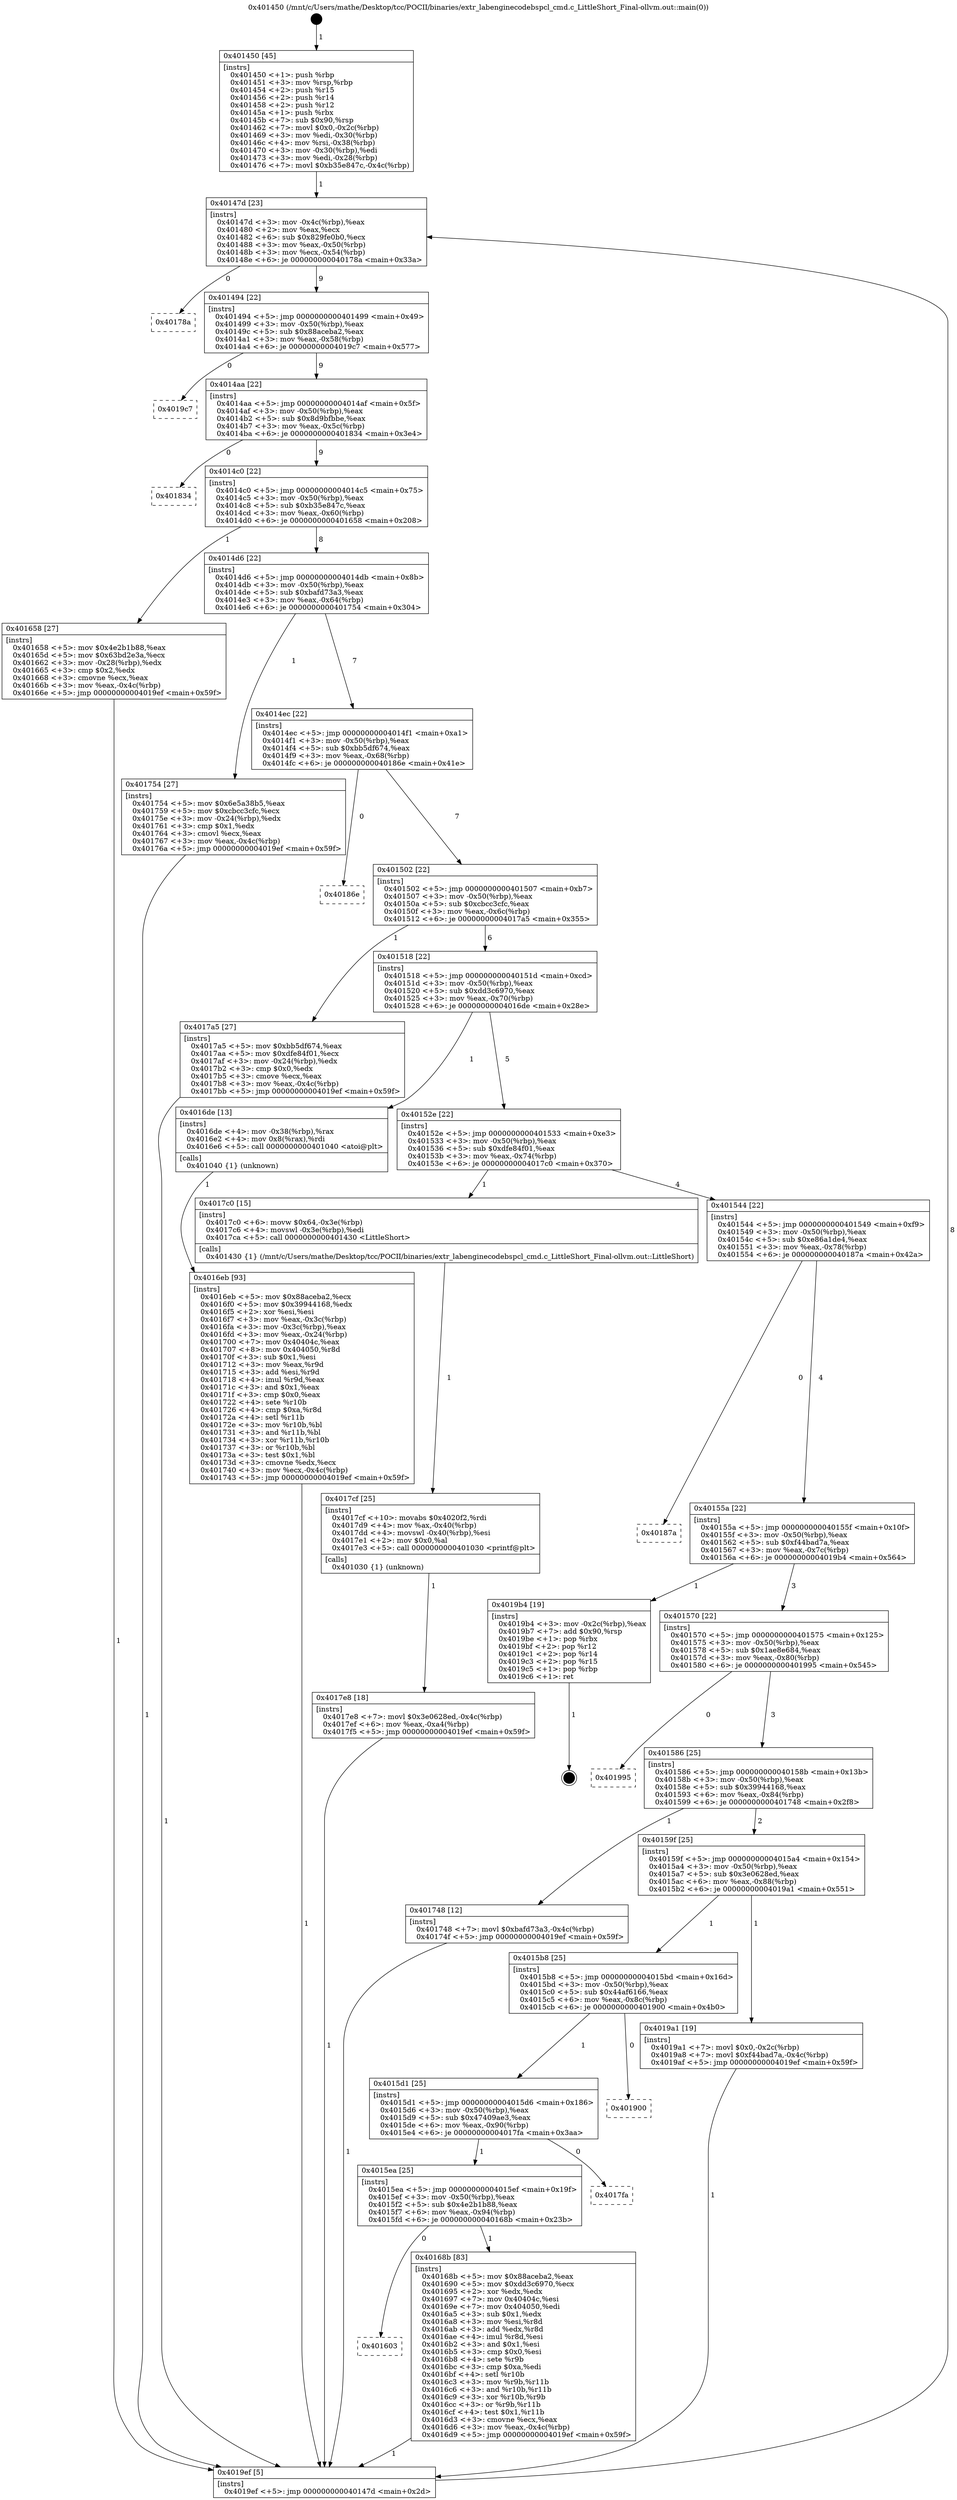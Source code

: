 digraph "0x401450" {
  label = "0x401450 (/mnt/c/Users/mathe/Desktop/tcc/POCII/binaries/extr_labenginecodebspcl_cmd.c_LittleShort_Final-ollvm.out::main(0))"
  labelloc = "t"
  node[shape=record]

  Entry [label="",width=0.3,height=0.3,shape=circle,fillcolor=black,style=filled]
  "0x40147d" [label="{
     0x40147d [23]\l
     | [instrs]\l
     &nbsp;&nbsp;0x40147d \<+3\>: mov -0x4c(%rbp),%eax\l
     &nbsp;&nbsp;0x401480 \<+2\>: mov %eax,%ecx\l
     &nbsp;&nbsp;0x401482 \<+6\>: sub $0x829fe0b0,%ecx\l
     &nbsp;&nbsp;0x401488 \<+3\>: mov %eax,-0x50(%rbp)\l
     &nbsp;&nbsp;0x40148b \<+3\>: mov %ecx,-0x54(%rbp)\l
     &nbsp;&nbsp;0x40148e \<+6\>: je 000000000040178a \<main+0x33a\>\l
  }"]
  "0x40178a" [label="{
     0x40178a\l
  }", style=dashed]
  "0x401494" [label="{
     0x401494 [22]\l
     | [instrs]\l
     &nbsp;&nbsp;0x401494 \<+5\>: jmp 0000000000401499 \<main+0x49\>\l
     &nbsp;&nbsp;0x401499 \<+3\>: mov -0x50(%rbp),%eax\l
     &nbsp;&nbsp;0x40149c \<+5\>: sub $0x88aceba2,%eax\l
     &nbsp;&nbsp;0x4014a1 \<+3\>: mov %eax,-0x58(%rbp)\l
     &nbsp;&nbsp;0x4014a4 \<+6\>: je 00000000004019c7 \<main+0x577\>\l
  }"]
  Exit [label="",width=0.3,height=0.3,shape=circle,fillcolor=black,style=filled,peripheries=2]
  "0x4019c7" [label="{
     0x4019c7\l
  }", style=dashed]
  "0x4014aa" [label="{
     0x4014aa [22]\l
     | [instrs]\l
     &nbsp;&nbsp;0x4014aa \<+5\>: jmp 00000000004014af \<main+0x5f\>\l
     &nbsp;&nbsp;0x4014af \<+3\>: mov -0x50(%rbp),%eax\l
     &nbsp;&nbsp;0x4014b2 \<+5\>: sub $0x8d9bfbbe,%eax\l
     &nbsp;&nbsp;0x4014b7 \<+3\>: mov %eax,-0x5c(%rbp)\l
     &nbsp;&nbsp;0x4014ba \<+6\>: je 0000000000401834 \<main+0x3e4\>\l
  }"]
  "0x4017e8" [label="{
     0x4017e8 [18]\l
     | [instrs]\l
     &nbsp;&nbsp;0x4017e8 \<+7\>: movl $0x3e0628ed,-0x4c(%rbp)\l
     &nbsp;&nbsp;0x4017ef \<+6\>: mov %eax,-0xa4(%rbp)\l
     &nbsp;&nbsp;0x4017f5 \<+5\>: jmp 00000000004019ef \<main+0x59f\>\l
  }"]
  "0x401834" [label="{
     0x401834\l
  }", style=dashed]
  "0x4014c0" [label="{
     0x4014c0 [22]\l
     | [instrs]\l
     &nbsp;&nbsp;0x4014c0 \<+5\>: jmp 00000000004014c5 \<main+0x75\>\l
     &nbsp;&nbsp;0x4014c5 \<+3\>: mov -0x50(%rbp),%eax\l
     &nbsp;&nbsp;0x4014c8 \<+5\>: sub $0xb35e847c,%eax\l
     &nbsp;&nbsp;0x4014cd \<+3\>: mov %eax,-0x60(%rbp)\l
     &nbsp;&nbsp;0x4014d0 \<+6\>: je 0000000000401658 \<main+0x208\>\l
  }"]
  "0x4017cf" [label="{
     0x4017cf [25]\l
     | [instrs]\l
     &nbsp;&nbsp;0x4017cf \<+10\>: movabs $0x4020f2,%rdi\l
     &nbsp;&nbsp;0x4017d9 \<+4\>: mov %ax,-0x40(%rbp)\l
     &nbsp;&nbsp;0x4017dd \<+4\>: movswl -0x40(%rbp),%esi\l
     &nbsp;&nbsp;0x4017e1 \<+2\>: mov $0x0,%al\l
     &nbsp;&nbsp;0x4017e3 \<+5\>: call 0000000000401030 \<printf@plt\>\l
     | [calls]\l
     &nbsp;&nbsp;0x401030 \{1\} (unknown)\l
  }"]
  "0x401658" [label="{
     0x401658 [27]\l
     | [instrs]\l
     &nbsp;&nbsp;0x401658 \<+5\>: mov $0x4e2b1b88,%eax\l
     &nbsp;&nbsp;0x40165d \<+5\>: mov $0x63bd2e3a,%ecx\l
     &nbsp;&nbsp;0x401662 \<+3\>: mov -0x28(%rbp),%edx\l
     &nbsp;&nbsp;0x401665 \<+3\>: cmp $0x2,%edx\l
     &nbsp;&nbsp;0x401668 \<+3\>: cmovne %ecx,%eax\l
     &nbsp;&nbsp;0x40166b \<+3\>: mov %eax,-0x4c(%rbp)\l
     &nbsp;&nbsp;0x40166e \<+5\>: jmp 00000000004019ef \<main+0x59f\>\l
  }"]
  "0x4014d6" [label="{
     0x4014d6 [22]\l
     | [instrs]\l
     &nbsp;&nbsp;0x4014d6 \<+5\>: jmp 00000000004014db \<main+0x8b\>\l
     &nbsp;&nbsp;0x4014db \<+3\>: mov -0x50(%rbp),%eax\l
     &nbsp;&nbsp;0x4014de \<+5\>: sub $0xbafd73a3,%eax\l
     &nbsp;&nbsp;0x4014e3 \<+3\>: mov %eax,-0x64(%rbp)\l
     &nbsp;&nbsp;0x4014e6 \<+6\>: je 0000000000401754 \<main+0x304\>\l
  }"]
  "0x4019ef" [label="{
     0x4019ef [5]\l
     | [instrs]\l
     &nbsp;&nbsp;0x4019ef \<+5\>: jmp 000000000040147d \<main+0x2d\>\l
  }"]
  "0x401450" [label="{
     0x401450 [45]\l
     | [instrs]\l
     &nbsp;&nbsp;0x401450 \<+1\>: push %rbp\l
     &nbsp;&nbsp;0x401451 \<+3\>: mov %rsp,%rbp\l
     &nbsp;&nbsp;0x401454 \<+2\>: push %r15\l
     &nbsp;&nbsp;0x401456 \<+2\>: push %r14\l
     &nbsp;&nbsp;0x401458 \<+2\>: push %r12\l
     &nbsp;&nbsp;0x40145a \<+1\>: push %rbx\l
     &nbsp;&nbsp;0x40145b \<+7\>: sub $0x90,%rsp\l
     &nbsp;&nbsp;0x401462 \<+7\>: movl $0x0,-0x2c(%rbp)\l
     &nbsp;&nbsp;0x401469 \<+3\>: mov %edi,-0x30(%rbp)\l
     &nbsp;&nbsp;0x40146c \<+4\>: mov %rsi,-0x38(%rbp)\l
     &nbsp;&nbsp;0x401470 \<+3\>: mov -0x30(%rbp),%edi\l
     &nbsp;&nbsp;0x401473 \<+3\>: mov %edi,-0x28(%rbp)\l
     &nbsp;&nbsp;0x401476 \<+7\>: movl $0xb35e847c,-0x4c(%rbp)\l
  }"]
  "0x4016eb" [label="{
     0x4016eb [93]\l
     | [instrs]\l
     &nbsp;&nbsp;0x4016eb \<+5\>: mov $0x88aceba2,%ecx\l
     &nbsp;&nbsp;0x4016f0 \<+5\>: mov $0x39944168,%edx\l
     &nbsp;&nbsp;0x4016f5 \<+2\>: xor %esi,%esi\l
     &nbsp;&nbsp;0x4016f7 \<+3\>: mov %eax,-0x3c(%rbp)\l
     &nbsp;&nbsp;0x4016fa \<+3\>: mov -0x3c(%rbp),%eax\l
     &nbsp;&nbsp;0x4016fd \<+3\>: mov %eax,-0x24(%rbp)\l
     &nbsp;&nbsp;0x401700 \<+7\>: mov 0x40404c,%eax\l
     &nbsp;&nbsp;0x401707 \<+8\>: mov 0x404050,%r8d\l
     &nbsp;&nbsp;0x40170f \<+3\>: sub $0x1,%esi\l
     &nbsp;&nbsp;0x401712 \<+3\>: mov %eax,%r9d\l
     &nbsp;&nbsp;0x401715 \<+3\>: add %esi,%r9d\l
     &nbsp;&nbsp;0x401718 \<+4\>: imul %r9d,%eax\l
     &nbsp;&nbsp;0x40171c \<+3\>: and $0x1,%eax\l
     &nbsp;&nbsp;0x40171f \<+3\>: cmp $0x0,%eax\l
     &nbsp;&nbsp;0x401722 \<+4\>: sete %r10b\l
     &nbsp;&nbsp;0x401726 \<+4\>: cmp $0xa,%r8d\l
     &nbsp;&nbsp;0x40172a \<+4\>: setl %r11b\l
     &nbsp;&nbsp;0x40172e \<+3\>: mov %r10b,%bl\l
     &nbsp;&nbsp;0x401731 \<+3\>: and %r11b,%bl\l
     &nbsp;&nbsp;0x401734 \<+3\>: xor %r11b,%r10b\l
     &nbsp;&nbsp;0x401737 \<+3\>: or %r10b,%bl\l
     &nbsp;&nbsp;0x40173a \<+3\>: test $0x1,%bl\l
     &nbsp;&nbsp;0x40173d \<+3\>: cmovne %edx,%ecx\l
     &nbsp;&nbsp;0x401740 \<+3\>: mov %ecx,-0x4c(%rbp)\l
     &nbsp;&nbsp;0x401743 \<+5\>: jmp 00000000004019ef \<main+0x59f\>\l
  }"]
  "0x401754" [label="{
     0x401754 [27]\l
     | [instrs]\l
     &nbsp;&nbsp;0x401754 \<+5\>: mov $0x6e5a38b5,%eax\l
     &nbsp;&nbsp;0x401759 \<+5\>: mov $0xcbcc3cfc,%ecx\l
     &nbsp;&nbsp;0x40175e \<+3\>: mov -0x24(%rbp),%edx\l
     &nbsp;&nbsp;0x401761 \<+3\>: cmp $0x1,%edx\l
     &nbsp;&nbsp;0x401764 \<+3\>: cmovl %ecx,%eax\l
     &nbsp;&nbsp;0x401767 \<+3\>: mov %eax,-0x4c(%rbp)\l
     &nbsp;&nbsp;0x40176a \<+5\>: jmp 00000000004019ef \<main+0x59f\>\l
  }"]
  "0x4014ec" [label="{
     0x4014ec [22]\l
     | [instrs]\l
     &nbsp;&nbsp;0x4014ec \<+5\>: jmp 00000000004014f1 \<main+0xa1\>\l
     &nbsp;&nbsp;0x4014f1 \<+3\>: mov -0x50(%rbp),%eax\l
     &nbsp;&nbsp;0x4014f4 \<+5\>: sub $0xbb5df674,%eax\l
     &nbsp;&nbsp;0x4014f9 \<+3\>: mov %eax,-0x68(%rbp)\l
     &nbsp;&nbsp;0x4014fc \<+6\>: je 000000000040186e \<main+0x41e\>\l
  }"]
  "0x401603" [label="{
     0x401603\l
  }", style=dashed]
  "0x40186e" [label="{
     0x40186e\l
  }", style=dashed]
  "0x401502" [label="{
     0x401502 [22]\l
     | [instrs]\l
     &nbsp;&nbsp;0x401502 \<+5\>: jmp 0000000000401507 \<main+0xb7\>\l
     &nbsp;&nbsp;0x401507 \<+3\>: mov -0x50(%rbp),%eax\l
     &nbsp;&nbsp;0x40150a \<+5\>: sub $0xcbcc3cfc,%eax\l
     &nbsp;&nbsp;0x40150f \<+3\>: mov %eax,-0x6c(%rbp)\l
     &nbsp;&nbsp;0x401512 \<+6\>: je 00000000004017a5 \<main+0x355\>\l
  }"]
  "0x40168b" [label="{
     0x40168b [83]\l
     | [instrs]\l
     &nbsp;&nbsp;0x40168b \<+5\>: mov $0x88aceba2,%eax\l
     &nbsp;&nbsp;0x401690 \<+5\>: mov $0xdd3c6970,%ecx\l
     &nbsp;&nbsp;0x401695 \<+2\>: xor %edx,%edx\l
     &nbsp;&nbsp;0x401697 \<+7\>: mov 0x40404c,%esi\l
     &nbsp;&nbsp;0x40169e \<+7\>: mov 0x404050,%edi\l
     &nbsp;&nbsp;0x4016a5 \<+3\>: sub $0x1,%edx\l
     &nbsp;&nbsp;0x4016a8 \<+3\>: mov %esi,%r8d\l
     &nbsp;&nbsp;0x4016ab \<+3\>: add %edx,%r8d\l
     &nbsp;&nbsp;0x4016ae \<+4\>: imul %r8d,%esi\l
     &nbsp;&nbsp;0x4016b2 \<+3\>: and $0x1,%esi\l
     &nbsp;&nbsp;0x4016b5 \<+3\>: cmp $0x0,%esi\l
     &nbsp;&nbsp;0x4016b8 \<+4\>: sete %r9b\l
     &nbsp;&nbsp;0x4016bc \<+3\>: cmp $0xa,%edi\l
     &nbsp;&nbsp;0x4016bf \<+4\>: setl %r10b\l
     &nbsp;&nbsp;0x4016c3 \<+3\>: mov %r9b,%r11b\l
     &nbsp;&nbsp;0x4016c6 \<+3\>: and %r10b,%r11b\l
     &nbsp;&nbsp;0x4016c9 \<+3\>: xor %r10b,%r9b\l
     &nbsp;&nbsp;0x4016cc \<+3\>: or %r9b,%r11b\l
     &nbsp;&nbsp;0x4016cf \<+4\>: test $0x1,%r11b\l
     &nbsp;&nbsp;0x4016d3 \<+3\>: cmovne %ecx,%eax\l
     &nbsp;&nbsp;0x4016d6 \<+3\>: mov %eax,-0x4c(%rbp)\l
     &nbsp;&nbsp;0x4016d9 \<+5\>: jmp 00000000004019ef \<main+0x59f\>\l
  }"]
  "0x4017a5" [label="{
     0x4017a5 [27]\l
     | [instrs]\l
     &nbsp;&nbsp;0x4017a5 \<+5\>: mov $0xbb5df674,%eax\l
     &nbsp;&nbsp;0x4017aa \<+5\>: mov $0xdfe84f01,%ecx\l
     &nbsp;&nbsp;0x4017af \<+3\>: mov -0x24(%rbp),%edx\l
     &nbsp;&nbsp;0x4017b2 \<+3\>: cmp $0x0,%edx\l
     &nbsp;&nbsp;0x4017b5 \<+3\>: cmove %ecx,%eax\l
     &nbsp;&nbsp;0x4017b8 \<+3\>: mov %eax,-0x4c(%rbp)\l
     &nbsp;&nbsp;0x4017bb \<+5\>: jmp 00000000004019ef \<main+0x59f\>\l
  }"]
  "0x401518" [label="{
     0x401518 [22]\l
     | [instrs]\l
     &nbsp;&nbsp;0x401518 \<+5\>: jmp 000000000040151d \<main+0xcd\>\l
     &nbsp;&nbsp;0x40151d \<+3\>: mov -0x50(%rbp),%eax\l
     &nbsp;&nbsp;0x401520 \<+5\>: sub $0xdd3c6970,%eax\l
     &nbsp;&nbsp;0x401525 \<+3\>: mov %eax,-0x70(%rbp)\l
     &nbsp;&nbsp;0x401528 \<+6\>: je 00000000004016de \<main+0x28e\>\l
  }"]
  "0x4015ea" [label="{
     0x4015ea [25]\l
     | [instrs]\l
     &nbsp;&nbsp;0x4015ea \<+5\>: jmp 00000000004015ef \<main+0x19f\>\l
     &nbsp;&nbsp;0x4015ef \<+3\>: mov -0x50(%rbp),%eax\l
     &nbsp;&nbsp;0x4015f2 \<+5\>: sub $0x4e2b1b88,%eax\l
     &nbsp;&nbsp;0x4015f7 \<+6\>: mov %eax,-0x94(%rbp)\l
     &nbsp;&nbsp;0x4015fd \<+6\>: je 000000000040168b \<main+0x23b\>\l
  }"]
  "0x4016de" [label="{
     0x4016de [13]\l
     | [instrs]\l
     &nbsp;&nbsp;0x4016de \<+4\>: mov -0x38(%rbp),%rax\l
     &nbsp;&nbsp;0x4016e2 \<+4\>: mov 0x8(%rax),%rdi\l
     &nbsp;&nbsp;0x4016e6 \<+5\>: call 0000000000401040 \<atoi@plt\>\l
     | [calls]\l
     &nbsp;&nbsp;0x401040 \{1\} (unknown)\l
  }"]
  "0x40152e" [label="{
     0x40152e [22]\l
     | [instrs]\l
     &nbsp;&nbsp;0x40152e \<+5\>: jmp 0000000000401533 \<main+0xe3\>\l
     &nbsp;&nbsp;0x401533 \<+3\>: mov -0x50(%rbp),%eax\l
     &nbsp;&nbsp;0x401536 \<+5\>: sub $0xdfe84f01,%eax\l
     &nbsp;&nbsp;0x40153b \<+3\>: mov %eax,-0x74(%rbp)\l
     &nbsp;&nbsp;0x40153e \<+6\>: je 00000000004017c0 \<main+0x370\>\l
  }"]
  "0x4017fa" [label="{
     0x4017fa\l
  }", style=dashed]
  "0x4017c0" [label="{
     0x4017c0 [15]\l
     | [instrs]\l
     &nbsp;&nbsp;0x4017c0 \<+6\>: movw $0x64,-0x3e(%rbp)\l
     &nbsp;&nbsp;0x4017c6 \<+4\>: movswl -0x3e(%rbp),%edi\l
     &nbsp;&nbsp;0x4017ca \<+5\>: call 0000000000401430 \<LittleShort\>\l
     | [calls]\l
     &nbsp;&nbsp;0x401430 \{1\} (/mnt/c/Users/mathe/Desktop/tcc/POCII/binaries/extr_labenginecodebspcl_cmd.c_LittleShort_Final-ollvm.out::LittleShort)\l
  }"]
  "0x401544" [label="{
     0x401544 [22]\l
     | [instrs]\l
     &nbsp;&nbsp;0x401544 \<+5\>: jmp 0000000000401549 \<main+0xf9\>\l
     &nbsp;&nbsp;0x401549 \<+3\>: mov -0x50(%rbp),%eax\l
     &nbsp;&nbsp;0x40154c \<+5\>: sub $0xe86a1de4,%eax\l
     &nbsp;&nbsp;0x401551 \<+3\>: mov %eax,-0x78(%rbp)\l
     &nbsp;&nbsp;0x401554 \<+6\>: je 000000000040187a \<main+0x42a\>\l
  }"]
  "0x4015d1" [label="{
     0x4015d1 [25]\l
     | [instrs]\l
     &nbsp;&nbsp;0x4015d1 \<+5\>: jmp 00000000004015d6 \<main+0x186\>\l
     &nbsp;&nbsp;0x4015d6 \<+3\>: mov -0x50(%rbp),%eax\l
     &nbsp;&nbsp;0x4015d9 \<+5\>: sub $0x47409ae3,%eax\l
     &nbsp;&nbsp;0x4015de \<+6\>: mov %eax,-0x90(%rbp)\l
     &nbsp;&nbsp;0x4015e4 \<+6\>: je 00000000004017fa \<main+0x3aa\>\l
  }"]
  "0x40187a" [label="{
     0x40187a\l
  }", style=dashed]
  "0x40155a" [label="{
     0x40155a [22]\l
     | [instrs]\l
     &nbsp;&nbsp;0x40155a \<+5\>: jmp 000000000040155f \<main+0x10f\>\l
     &nbsp;&nbsp;0x40155f \<+3\>: mov -0x50(%rbp),%eax\l
     &nbsp;&nbsp;0x401562 \<+5\>: sub $0xf44bad7a,%eax\l
     &nbsp;&nbsp;0x401567 \<+3\>: mov %eax,-0x7c(%rbp)\l
     &nbsp;&nbsp;0x40156a \<+6\>: je 00000000004019b4 \<main+0x564\>\l
  }"]
  "0x401900" [label="{
     0x401900\l
  }", style=dashed]
  "0x4019b4" [label="{
     0x4019b4 [19]\l
     | [instrs]\l
     &nbsp;&nbsp;0x4019b4 \<+3\>: mov -0x2c(%rbp),%eax\l
     &nbsp;&nbsp;0x4019b7 \<+7\>: add $0x90,%rsp\l
     &nbsp;&nbsp;0x4019be \<+1\>: pop %rbx\l
     &nbsp;&nbsp;0x4019bf \<+2\>: pop %r12\l
     &nbsp;&nbsp;0x4019c1 \<+2\>: pop %r14\l
     &nbsp;&nbsp;0x4019c3 \<+2\>: pop %r15\l
     &nbsp;&nbsp;0x4019c5 \<+1\>: pop %rbp\l
     &nbsp;&nbsp;0x4019c6 \<+1\>: ret\l
  }"]
  "0x401570" [label="{
     0x401570 [22]\l
     | [instrs]\l
     &nbsp;&nbsp;0x401570 \<+5\>: jmp 0000000000401575 \<main+0x125\>\l
     &nbsp;&nbsp;0x401575 \<+3\>: mov -0x50(%rbp),%eax\l
     &nbsp;&nbsp;0x401578 \<+5\>: sub $0x1ae8e684,%eax\l
     &nbsp;&nbsp;0x40157d \<+3\>: mov %eax,-0x80(%rbp)\l
     &nbsp;&nbsp;0x401580 \<+6\>: je 0000000000401995 \<main+0x545\>\l
  }"]
  "0x4015b8" [label="{
     0x4015b8 [25]\l
     | [instrs]\l
     &nbsp;&nbsp;0x4015b8 \<+5\>: jmp 00000000004015bd \<main+0x16d\>\l
     &nbsp;&nbsp;0x4015bd \<+3\>: mov -0x50(%rbp),%eax\l
     &nbsp;&nbsp;0x4015c0 \<+5\>: sub $0x44af6166,%eax\l
     &nbsp;&nbsp;0x4015c5 \<+6\>: mov %eax,-0x8c(%rbp)\l
     &nbsp;&nbsp;0x4015cb \<+6\>: je 0000000000401900 \<main+0x4b0\>\l
  }"]
  "0x401995" [label="{
     0x401995\l
  }", style=dashed]
  "0x401586" [label="{
     0x401586 [25]\l
     | [instrs]\l
     &nbsp;&nbsp;0x401586 \<+5\>: jmp 000000000040158b \<main+0x13b\>\l
     &nbsp;&nbsp;0x40158b \<+3\>: mov -0x50(%rbp),%eax\l
     &nbsp;&nbsp;0x40158e \<+5\>: sub $0x39944168,%eax\l
     &nbsp;&nbsp;0x401593 \<+6\>: mov %eax,-0x84(%rbp)\l
     &nbsp;&nbsp;0x401599 \<+6\>: je 0000000000401748 \<main+0x2f8\>\l
  }"]
  "0x4019a1" [label="{
     0x4019a1 [19]\l
     | [instrs]\l
     &nbsp;&nbsp;0x4019a1 \<+7\>: movl $0x0,-0x2c(%rbp)\l
     &nbsp;&nbsp;0x4019a8 \<+7\>: movl $0xf44bad7a,-0x4c(%rbp)\l
     &nbsp;&nbsp;0x4019af \<+5\>: jmp 00000000004019ef \<main+0x59f\>\l
  }"]
  "0x401748" [label="{
     0x401748 [12]\l
     | [instrs]\l
     &nbsp;&nbsp;0x401748 \<+7\>: movl $0xbafd73a3,-0x4c(%rbp)\l
     &nbsp;&nbsp;0x40174f \<+5\>: jmp 00000000004019ef \<main+0x59f\>\l
  }"]
  "0x40159f" [label="{
     0x40159f [25]\l
     | [instrs]\l
     &nbsp;&nbsp;0x40159f \<+5\>: jmp 00000000004015a4 \<main+0x154\>\l
     &nbsp;&nbsp;0x4015a4 \<+3\>: mov -0x50(%rbp),%eax\l
     &nbsp;&nbsp;0x4015a7 \<+5\>: sub $0x3e0628ed,%eax\l
     &nbsp;&nbsp;0x4015ac \<+6\>: mov %eax,-0x88(%rbp)\l
     &nbsp;&nbsp;0x4015b2 \<+6\>: je 00000000004019a1 \<main+0x551\>\l
  }"]
  Entry -> "0x401450" [label=" 1"]
  "0x40147d" -> "0x40178a" [label=" 0"]
  "0x40147d" -> "0x401494" [label=" 9"]
  "0x4019b4" -> Exit [label=" 1"]
  "0x401494" -> "0x4019c7" [label=" 0"]
  "0x401494" -> "0x4014aa" [label=" 9"]
  "0x4019a1" -> "0x4019ef" [label=" 1"]
  "0x4014aa" -> "0x401834" [label=" 0"]
  "0x4014aa" -> "0x4014c0" [label=" 9"]
  "0x4017e8" -> "0x4019ef" [label=" 1"]
  "0x4014c0" -> "0x401658" [label=" 1"]
  "0x4014c0" -> "0x4014d6" [label=" 8"]
  "0x401658" -> "0x4019ef" [label=" 1"]
  "0x401450" -> "0x40147d" [label=" 1"]
  "0x4019ef" -> "0x40147d" [label=" 8"]
  "0x4017cf" -> "0x4017e8" [label=" 1"]
  "0x4014d6" -> "0x401754" [label=" 1"]
  "0x4014d6" -> "0x4014ec" [label=" 7"]
  "0x4017c0" -> "0x4017cf" [label=" 1"]
  "0x4014ec" -> "0x40186e" [label=" 0"]
  "0x4014ec" -> "0x401502" [label=" 7"]
  "0x4017a5" -> "0x4019ef" [label=" 1"]
  "0x401502" -> "0x4017a5" [label=" 1"]
  "0x401502" -> "0x401518" [label=" 6"]
  "0x401754" -> "0x4019ef" [label=" 1"]
  "0x401518" -> "0x4016de" [label=" 1"]
  "0x401518" -> "0x40152e" [label=" 5"]
  "0x4016eb" -> "0x4019ef" [label=" 1"]
  "0x40152e" -> "0x4017c0" [label=" 1"]
  "0x40152e" -> "0x401544" [label=" 4"]
  "0x4016de" -> "0x4016eb" [label=" 1"]
  "0x401544" -> "0x40187a" [label=" 0"]
  "0x401544" -> "0x40155a" [label=" 4"]
  "0x4015ea" -> "0x401603" [label=" 0"]
  "0x40155a" -> "0x4019b4" [label=" 1"]
  "0x40155a" -> "0x401570" [label=" 3"]
  "0x4015ea" -> "0x40168b" [label=" 1"]
  "0x401570" -> "0x401995" [label=" 0"]
  "0x401570" -> "0x401586" [label=" 3"]
  "0x4015d1" -> "0x4015ea" [label=" 1"]
  "0x401586" -> "0x401748" [label=" 1"]
  "0x401586" -> "0x40159f" [label=" 2"]
  "0x4015d1" -> "0x4017fa" [label=" 0"]
  "0x40159f" -> "0x4019a1" [label=" 1"]
  "0x40159f" -> "0x4015b8" [label=" 1"]
  "0x401748" -> "0x4019ef" [label=" 1"]
  "0x4015b8" -> "0x401900" [label=" 0"]
  "0x4015b8" -> "0x4015d1" [label=" 1"]
  "0x40168b" -> "0x4019ef" [label=" 1"]
}
